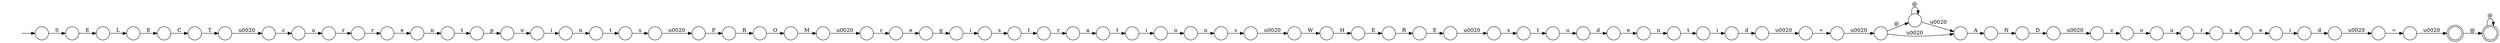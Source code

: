 digraph Automaton {
  rankdir = LR;
  0 [shape=circle,label=""];
  0 -> 58 [label="\u0020"]
  1 [shape=circle,label=""];
  1 -> 12 [label="i"]
  2 [shape=circle,label=""];
  2 -> 4 [label="t"]
  3 [shape=circle,label=""];
  3 -> 46 [label="E"]
  4 [shape=circle,label=""];
  4 -> 73 [label="r"]
  5 [shape=circle,label=""];
  5 -> 70 [label="i"]
  6 [shape=circle,label=""];
  6 -> 35 [label="r"]
  7 [shape=circle,label=""];
  7 -> 32 [label="p"]
  8 [shape=circle,label=""];
  8 -> 19 [label="\u0020"]
  9 [shape=circle,label=""];
  9 -> 51 [label="n"]
  10 [shape=circle,label=""];
  10 -> 67 [label="t"]
  11 [shape=circle,label=""];
  11 -> 18 [label="s"]
  12 [shape=circle,label=""];
  12 -> 0 [label="d"]
  13 [shape=circle,label=""];
  13 -> 76 [label="e"]
  14 [shape=circle,label=""];
  14 -> 27 [label="O"]
  15 [shape=circle,label=""];
  15 -> 52 [label="H"]
  16 [shape=circle,label=""];
  16 -> 7 [label="t"]
  17 [shape=circle,label=""];
  17 -> 11 [label="n"]
  18 [shape=circle,label=""];
  18 -> 56 [label="\u0020"]
  19 [shape=circle,label=""];
  19 -> 59 [label="@"]
  19 -> 65 [label="\u0020"]
  20 [shape=circle,label=""];
  20 -> 36 [label="n"]
  21 [shape=circle,label=""];
  21 -> 34 [label="T"]
  22 [shape=circle,label=""];
  22 -> 47 [label="r"]
  23 [shape=circle,label=""];
  23 -> 75 [label="i"]
  24 [shape=circle,label=""];
  24 -> 49 [label="N"]
  25 [shape=circle,label=""];
  25 -> 72 [label="\u0020"]
  26 [shape=circle,label=""];
  26 -> 2 [label="s"]
  27 [shape=circle,label=""];
  27 -> 42 [label="M"]
  28 [shape=circle,label=""];
  28 -> 1 [label="e"]
  29 [shape=circle,label=""];
  29 -> 39 [label="E"]
  30 [shape=circle,label=""];
  30 -> 26 [label="i"]
  31 [shape=circle,label=""];
  31 -> 5 [label="t"]
  32 [shape=circle,label=""];
  32 -> 45 [label="o"]
  33 [shape=circle,label=""];
  33 -> 10 [label="s"]
  34 [shape=circle,label=""];
  34 -> 41 [label="\u0020"]
  35 [shape=circle,label=""];
  35 -> 54 [label="r"]
  36 [shape=circle,label=""];
  36 -> 68 [label="t"]
  37 [shape=circle,label=""];
  initial [shape=plaintext,label=""];
  initial -> 37
  37 -> 29 [label="S"]
  38 [shape=circle,label=""];
  38 -> 66 [label="\u0020"]
  39 [shape=circle,label=""];
  39 -> 3 [label="L"]
  40 [shape=circle,label=""];
  40 -> 69 [label="d"]
  41 [shape=circle,label=""];
  41 -> 57 [label="c"]
  42 [shape=circle,label=""];
  42 -> 50 [label="\u0020"]
  43 [shape=circle,label=""];
  43 -> 44 [label="\u0020"]
  44 [shape=circle,label=""];
  44 -> 8 [label="="]
  45 [shape=circle,label=""];
  45 -> 20 [label="i"]
  46 [shape=circle,label=""];
  46 -> 21 [label="C"]
  47 [shape=circle,label=""];
  47 -> 28 [label="s"]
  48 [shape=circle,label=""];
  48 -> 22 [label="u"]
  49 [shape=circle,label=""];
  49 -> 55 [label="D"]
  50 [shape=circle,label=""];
  50 -> 13 [label="r"]
  51 [shape=circle,label=""];
  51 -> 23 [label="t"]
  52 [shape=circle,label=""];
  52 -> 64 [label="E"]
  53 [shape=circle,label=""];
  53 -> 71 [label="E"]
  54 [shape=circle,label=""];
  54 -> 74 [label="e"]
  55 [shape=circle,label=""];
  55 -> 61 [label="\u0020"]
  56 [shape=circle,label=""];
  56 -> 15 [label="W"]
  57 [shape=circle,label=""];
  57 -> 6 [label="u"]
  58 [shape=circle,label=""];
  58 -> 38 [label="="]
  59 [shape=circle,label=""];
  59 -> 59 [label="@"]
  59 -> 65 [label="\u0020"]
  60 [shape=circle,label=""];
  60 -> 48 [label="o"]
  61 [shape=circle,label=""];
  61 -> 60 [label="c"]
  62 [shape=circle,label=""];
  62 -> 14 [label="R"]
  63 [shape=doublecircle,label=""];
  63 -> 63 [label="@"]
  64 [shape=circle,label=""];
  64 -> 53 [label="R"]
  65 [shape=circle,label=""];
  65 -> 24 [label="A"]
  66 [shape=doublecircle,label=""];
  66 -> 63 [label="@"]
  67 [shape=circle,label=""];
  67 -> 40 [label="u"]
  68 [shape=circle,label=""];
  68 -> 25 [label="s"]
  69 [shape=circle,label=""];
  69 -> 9 [label="e"]
  70 [shape=circle,label=""];
  70 -> 17 [label="o"]
  71 [shape=circle,label=""];
  71 -> 33 [label="\u0020"]
  72 [shape=circle,label=""];
  72 -> 62 [label="F"]
  73 [shape=circle,label=""];
  73 -> 31 [label="a"]
  74 [shape=circle,label=""];
  74 -> 16 [label="n"]
  75 [shape=circle,label=""];
  75 -> 43 [label="d"]
  76 [shape=circle,label=""];
  76 -> 30 [label="g"]
}
